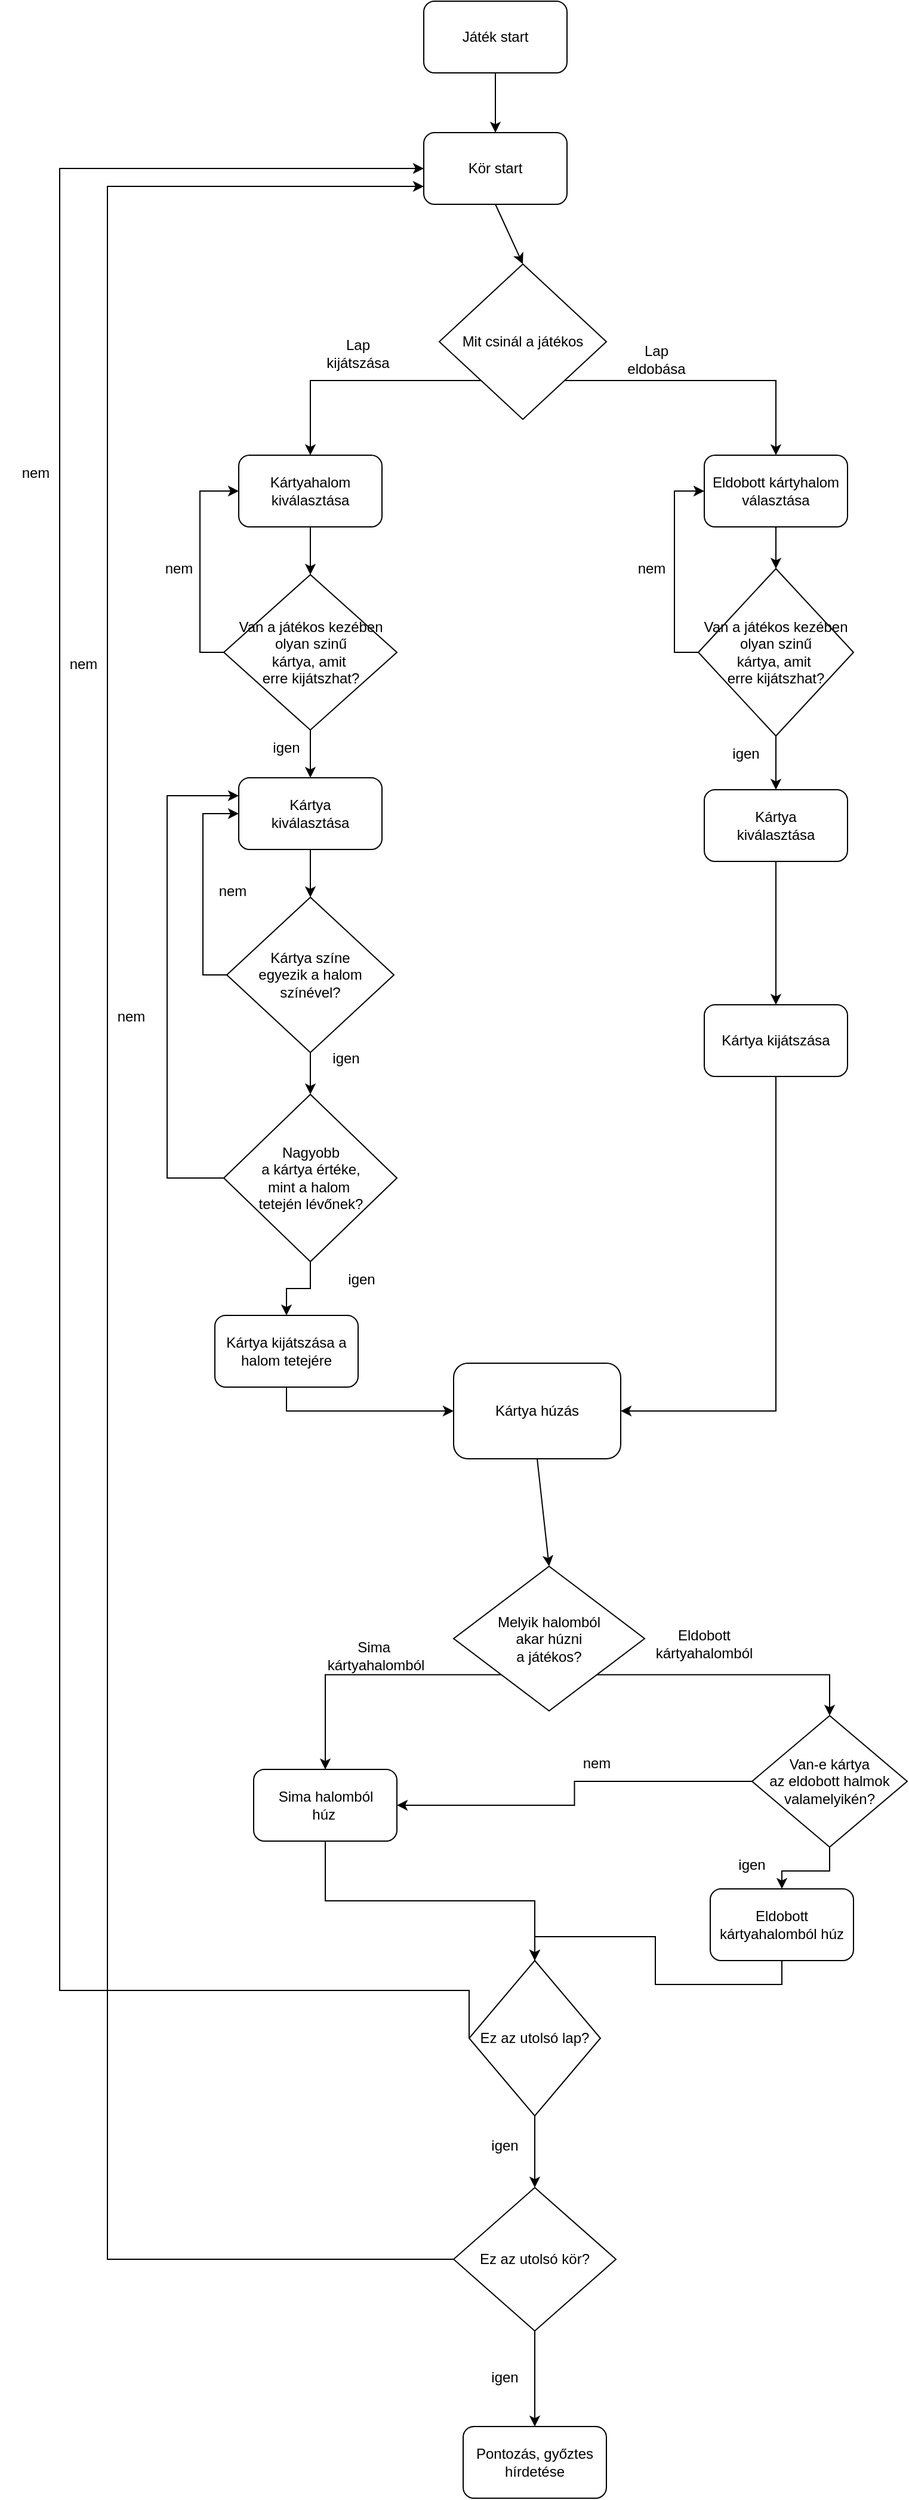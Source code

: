 <mxfile version="21.1.4" type="device">
  <diagram id="C5RBs43oDa-KdzZeNtuy" name="Page-1">
    <mxGraphModel dx="1579" dy="1805" grid="1" gridSize="10" guides="1" tooltips="1" connect="1" arrows="1" fold="1" page="1" pageScale="1" pageWidth="827" pageHeight="1169" math="0" shadow="0">
      <root>
        <mxCell id="WIyWlLk6GJQsqaUBKTNV-0" />
        <mxCell id="WIyWlLk6GJQsqaUBKTNV-1" parent="WIyWlLk6GJQsqaUBKTNV-0" />
        <mxCell id="wCmrvpZdPtYsX0VBmPtT-11" value="Kártya húzás" style="rounded=1;whiteSpace=wrap;html=1;" parent="WIyWlLk6GJQsqaUBKTNV-1" vertex="1">
          <mxGeometry x="-447" y="-29" width="140" height="80" as="geometry" />
        </mxCell>
        <mxCell id="wCmrvpZdPtYsX0VBmPtT-13" value="" style="endArrow=classic;html=1;rounded=0;exitX=0.5;exitY=1;exitDx=0;exitDy=0;entryX=0.5;entryY=0;entryDx=0;entryDy=0;" parent="WIyWlLk6GJQsqaUBKTNV-1" source="wCmrvpZdPtYsX0VBmPtT-11" target="t8kTzal1kFNwdLvY00Kr-11" edge="1">
          <mxGeometry width="50" height="50" relative="1" as="geometry">
            <mxPoint x="-442" y="231" as="sourcePoint" />
            <mxPoint x="-367" y="161" as="targetPoint" />
          </mxGeometry>
        </mxCell>
        <mxCell id="t8kTzal1kFNwdLvY00Kr-0" style="edgeStyle=orthogonalEdgeStyle;rounded=0;orthogonalLoop=1;jettySize=auto;html=1;exitX=0;exitY=0.5;exitDx=0;exitDy=0;entryX=0;entryY=0.5;entryDx=0;entryDy=0;" parent="WIyWlLk6GJQsqaUBKTNV-1" source="wCmrvpZdPtYsX0VBmPtT-14" target="AXc0qoAZ02Av4ra-Uovu-1" edge="1">
          <mxGeometry relative="1" as="geometry">
            <Array as="points">
              <mxPoint x="-777" y="496" />
              <mxPoint x="-777" y="-1029" />
            </Array>
          </mxGeometry>
        </mxCell>
        <mxCell id="wCmrvpZdPtYsX0VBmPtT-14" value="Ez az utolsó lap?" style="rhombus;whiteSpace=wrap;html=1;" parent="WIyWlLk6GJQsqaUBKTNV-1" vertex="1">
          <mxGeometry x="-434" y="471" width="110" height="130" as="geometry" />
        </mxCell>
        <mxCell id="wCmrvpZdPtYsX0VBmPtT-17" value="nem" style="text;html=1;strokeColor=none;fillColor=none;align=center;verticalAlign=middle;whiteSpace=wrap;rounded=0;" parent="WIyWlLk6GJQsqaUBKTNV-1" vertex="1">
          <mxGeometry x="-787" y="-629" width="60" height="30" as="geometry" />
        </mxCell>
        <mxCell id="wCmrvpZdPtYsX0VBmPtT-18" value="" style="endArrow=classic;html=1;rounded=0;exitX=0.5;exitY=1;exitDx=0;exitDy=0;entryX=0.5;entryY=0;entryDx=0;entryDy=0;" parent="WIyWlLk6GJQsqaUBKTNV-1" source="wCmrvpZdPtYsX0VBmPtT-14" target="wCmrvpZdPtYsX0VBmPtT-21" edge="1">
          <mxGeometry width="50" height="50" relative="1" as="geometry">
            <mxPoint x="-280" y="681" as="sourcePoint" />
            <mxPoint x="-364" y="671" as="targetPoint" />
          </mxGeometry>
        </mxCell>
        <mxCell id="wCmrvpZdPtYsX0VBmPtT-19" value="igen" style="text;html=1;strokeColor=none;fillColor=none;align=center;verticalAlign=middle;whiteSpace=wrap;rounded=0;" parent="WIyWlLk6GJQsqaUBKTNV-1" vertex="1">
          <mxGeometry x="-434" y="805" width="60" height="30" as="geometry" />
        </mxCell>
        <mxCell id="t8kTzal1kFNwdLvY00Kr-1" style="edgeStyle=orthogonalEdgeStyle;rounded=0;orthogonalLoop=1;jettySize=auto;html=1;exitX=0;exitY=0.5;exitDx=0;exitDy=0;entryX=0;entryY=0.75;entryDx=0;entryDy=0;" parent="WIyWlLk6GJQsqaUBKTNV-1" source="wCmrvpZdPtYsX0VBmPtT-21" target="AXc0qoAZ02Av4ra-Uovu-1" edge="1">
          <mxGeometry relative="1" as="geometry">
            <Array as="points">
              <mxPoint x="-737" y="721" />
              <mxPoint x="-737" y="-1014" />
            </Array>
          </mxGeometry>
        </mxCell>
        <mxCell id="wCmrvpZdPtYsX0VBmPtT-21" value="Ez az utolsó kör?" style="rhombus;whiteSpace=wrap;html=1;" parent="WIyWlLk6GJQsqaUBKTNV-1" vertex="1">
          <mxGeometry x="-447" y="661" width="136" height="120" as="geometry" />
        </mxCell>
        <mxCell id="wCmrvpZdPtYsX0VBmPtT-22" value="" style="endArrow=classic;html=1;rounded=0;exitX=0.5;exitY=1;exitDx=0;exitDy=0;entryX=0.5;entryY=0;entryDx=0;entryDy=0;" parent="WIyWlLk6GJQsqaUBKTNV-1" source="wCmrvpZdPtYsX0VBmPtT-21" target="wCmrvpZdPtYsX0VBmPtT-25" edge="1">
          <mxGeometry width="50" height="50" relative="1" as="geometry">
            <mxPoint x="-330.0" y="761" as="sourcePoint" />
            <mxPoint x="-274" y="841" as="targetPoint" />
          </mxGeometry>
        </mxCell>
        <mxCell id="wCmrvpZdPtYsX0VBmPtT-25" value="Pontozás, győztes hírdetése" style="rounded=1;whiteSpace=wrap;html=1;" parent="WIyWlLk6GJQsqaUBKTNV-1" vertex="1">
          <mxGeometry x="-439" y="861" width="120" height="60" as="geometry" />
        </mxCell>
        <mxCell id="wCmrvpZdPtYsX0VBmPtT-26" value="nem" style="text;html=1;strokeColor=none;fillColor=none;align=center;verticalAlign=middle;whiteSpace=wrap;rounded=0;" parent="WIyWlLk6GJQsqaUBKTNV-1" vertex="1">
          <mxGeometry x="-827" y="-789" width="60" height="30" as="geometry" />
        </mxCell>
        <mxCell id="wCmrvpZdPtYsX0VBmPtT-27" value="igen" style="text;html=1;strokeColor=none;fillColor=none;align=center;verticalAlign=middle;whiteSpace=wrap;rounded=0;" parent="WIyWlLk6GJQsqaUBKTNV-1" vertex="1">
          <mxGeometry x="-434" y="611" width="60" height="30" as="geometry" />
        </mxCell>
        <mxCell id="AXc0qoAZ02Av4ra-Uovu-0" value="Játék start" style="rounded=1;whiteSpace=wrap;html=1;" parent="WIyWlLk6GJQsqaUBKTNV-1" vertex="1">
          <mxGeometry x="-472" y="-1169" width="120" height="60" as="geometry" />
        </mxCell>
        <mxCell id="AXc0qoAZ02Av4ra-Uovu-1" value="Kör start" style="rounded=1;whiteSpace=wrap;html=1;" parent="WIyWlLk6GJQsqaUBKTNV-1" vertex="1">
          <mxGeometry x="-472" y="-1059" width="120" height="60" as="geometry" />
        </mxCell>
        <mxCell id="AXc0qoAZ02Av4ra-Uovu-2" value="" style="endArrow=classic;html=1;rounded=0;exitX=0.5;exitY=1;exitDx=0;exitDy=0;entryX=0.5;entryY=0;entryDx=0;entryDy=0;" parent="WIyWlLk6GJQsqaUBKTNV-1" source="AXc0qoAZ02Av4ra-Uovu-0" target="AXc0qoAZ02Av4ra-Uovu-1" edge="1">
          <mxGeometry width="50" height="50" relative="1" as="geometry">
            <mxPoint x="-687" y="-999" as="sourcePoint" />
            <mxPoint x="-637" y="-1049" as="targetPoint" />
          </mxGeometry>
        </mxCell>
        <mxCell id="0rNtC7BRoxpjn66-tLo1-22" style="edgeStyle=orthogonalEdgeStyle;rounded=0;orthogonalLoop=1;jettySize=auto;html=1;exitX=0;exitY=1;exitDx=0;exitDy=0;entryX=0.5;entryY=0;entryDx=0;entryDy=0;" parent="WIyWlLk6GJQsqaUBKTNV-1" source="AXc0qoAZ02Av4ra-Uovu-3" target="0rNtC7BRoxpjn66-tLo1-0" edge="1">
          <mxGeometry relative="1" as="geometry" />
        </mxCell>
        <mxCell id="0rNtC7BRoxpjn66-tLo1-23" style="edgeStyle=orthogonalEdgeStyle;rounded=0;orthogonalLoop=1;jettySize=auto;html=1;exitX=1;exitY=1;exitDx=0;exitDy=0;entryX=0.5;entryY=0;entryDx=0;entryDy=0;" parent="WIyWlLk6GJQsqaUBKTNV-1" source="AXc0qoAZ02Av4ra-Uovu-3" target="0rNtC7BRoxpjn66-tLo1-21" edge="1">
          <mxGeometry relative="1" as="geometry" />
        </mxCell>
        <mxCell id="AXc0qoAZ02Av4ra-Uovu-3" value="Mit csinál a játékos" style="rhombus;whiteSpace=wrap;html=1;" parent="WIyWlLk6GJQsqaUBKTNV-1" vertex="1">
          <mxGeometry x="-459" y="-949" width="140" height="130" as="geometry" />
        </mxCell>
        <mxCell id="AXc0qoAZ02Av4ra-Uovu-4" value="" style="endArrow=classic;html=1;rounded=0;exitX=0.5;exitY=1;exitDx=0;exitDy=0;entryX=0.5;entryY=0;entryDx=0;entryDy=0;" parent="WIyWlLk6GJQsqaUBKTNV-1" source="AXc0qoAZ02Av4ra-Uovu-1" target="AXc0qoAZ02Av4ra-Uovu-3" edge="1">
          <mxGeometry width="50" height="50" relative="1" as="geometry">
            <mxPoint x="-737" y="-999" as="sourcePoint" />
            <mxPoint x="-687" y="-1049" as="targetPoint" />
          </mxGeometry>
        </mxCell>
        <mxCell id="AXc0qoAZ02Av4ra-Uovu-5" value="Lap&lt;br&gt;kijátszása" style="text;html=1;strokeColor=none;fillColor=none;align=center;verticalAlign=middle;whiteSpace=wrap;rounded=0;" parent="WIyWlLk6GJQsqaUBKTNV-1" vertex="1">
          <mxGeometry x="-557" y="-889" width="60" height="30" as="geometry" />
        </mxCell>
        <mxCell id="AXc0qoAZ02Av4ra-Uovu-6" value="Lap&lt;br&gt;eldobása" style="text;html=1;strokeColor=none;fillColor=none;align=center;verticalAlign=middle;whiteSpace=wrap;rounded=0;" parent="WIyWlLk6GJQsqaUBKTNV-1" vertex="1">
          <mxGeometry x="-307" y="-879" width="60" height="20" as="geometry" />
        </mxCell>
        <mxCell id="0rNtC7BRoxpjn66-tLo1-0" value="Kártyahalom kiválasztása" style="rounded=1;whiteSpace=wrap;html=1;" parent="WIyWlLk6GJQsqaUBKTNV-1" vertex="1">
          <mxGeometry x="-627" y="-789" width="120" height="60" as="geometry" />
        </mxCell>
        <mxCell id="0rNtC7BRoxpjn66-tLo1-1" value="" style="endArrow=classic;html=1;rounded=0;exitX=0.5;exitY=1;exitDx=0;exitDy=0;" parent="WIyWlLk6GJQsqaUBKTNV-1" source="0rNtC7BRoxpjn66-tLo1-0" target="0rNtC7BRoxpjn66-tLo1-2" edge="1">
          <mxGeometry width="50" height="50" relative="1" as="geometry">
            <mxPoint x="-397" y="-429" as="sourcePoint" />
            <mxPoint x="-567" y="-689" as="targetPoint" />
          </mxGeometry>
        </mxCell>
        <mxCell id="0rNtC7BRoxpjn66-tLo1-24" style="edgeStyle=orthogonalEdgeStyle;rounded=0;orthogonalLoop=1;jettySize=auto;html=1;exitX=0;exitY=0.5;exitDx=0;exitDy=0;entryX=0;entryY=0.5;entryDx=0;entryDy=0;" parent="WIyWlLk6GJQsqaUBKTNV-1" source="0rNtC7BRoxpjn66-tLo1-2" target="0rNtC7BRoxpjn66-tLo1-0" edge="1">
          <mxGeometry relative="1" as="geometry" />
        </mxCell>
        <mxCell id="0rNtC7BRoxpjn66-tLo1-2" value="Van a játékos kezében&lt;br&gt;olyan szinű&lt;br&gt;kártya, amit&amp;nbsp;&lt;br&gt;erre kijátszhat?" style="rhombus;whiteSpace=wrap;html=1;" parent="WIyWlLk6GJQsqaUBKTNV-1" vertex="1">
          <mxGeometry x="-639.5" y="-689" width="145" height="130" as="geometry" />
        </mxCell>
        <mxCell id="0rNtC7BRoxpjn66-tLo1-3" value="" style="endArrow=classic;html=1;rounded=0;exitX=0.5;exitY=1;exitDx=0;exitDy=0;" parent="WIyWlLk6GJQsqaUBKTNV-1" source="0rNtC7BRoxpjn66-tLo1-2" edge="1">
          <mxGeometry width="50" height="50" relative="1" as="geometry">
            <mxPoint x="-397" y="-429" as="sourcePoint" />
            <mxPoint x="-567" y="-519" as="targetPoint" />
          </mxGeometry>
        </mxCell>
        <mxCell id="0rNtC7BRoxpjn66-tLo1-4" value="igen" style="text;html=1;strokeColor=none;fillColor=none;align=center;verticalAlign=middle;whiteSpace=wrap;rounded=0;" parent="WIyWlLk6GJQsqaUBKTNV-1" vertex="1">
          <mxGeometry x="-617" y="-559" width="60" height="30" as="geometry" />
        </mxCell>
        <mxCell id="0rNtC7BRoxpjn66-tLo1-6" value="nem" style="text;html=1;strokeColor=none;fillColor=none;align=center;verticalAlign=middle;whiteSpace=wrap;rounded=0;" parent="WIyWlLk6GJQsqaUBKTNV-1" vertex="1">
          <mxGeometry x="-707" y="-709" width="60" height="30" as="geometry" />
        </mxCell>
        <mxCell id="0rNtC7BRoxpjn66-tLo1-7" value="Kártya&lt;br&gt;kiválasztása" style="rounded=1;whiteSpace=wrap;html=1;" parent="WIyWlLk6GJQsqaUBKTNV-1" vertex="1">
          <mxGeometry x="-627" y="-519" width="120" height="60" as="geometry" />
        </mxCell>
        <mxCell id="0rNtC7BRoxpjn66-tLo1-8" value="" style="endArrow=classic;html=1;rounded=0;exitX=0.5;exitY=1;exitDx=0;exitDy=0;" parent="WIyWlLk6GJQsqaUBKTNV-1" source="0rNtC7BRoxpjn66-tLo1-7" target="0rNtC7BRoxpjn66-tLo1-9" edge="1">
          <mxGeometry width="50" height="50" relative="1" as="geometry">
            <mxPoint x="-457" y="-439" as="sourcePoint" />
            <mxPoint x="-567" y="-429" as="targetPoint" />
          </mxGeometry>
        </mxCell>
        <mxCell id="0rNtC7BRoxpjn66-tLo1-25" style="edgeStyle=orthogonalEdgeStyle;rounded=0;orthogonalLoop=1;jettySize=auto;html=1;exitX=0;exitY=0.5;exitDx=0;exitDy=0;entryX=0;entryY=0.5;entryDx=0;entryDy=0;" parent="WIyWlLk6GJQsqaUBKTNV-1" source="0rNtC7BRoxpjn66-tLo1-9" target="0rNtC7BRoxpjn66-tLo1-7" edge="1">
          <mxGeometry relative="1" as="geometry" />
        </mxCell>
        <mxCell id="0rNtC7BRoxpjn66-tLo1-9" value="Kártya színe&lt;br&gt;egyezik a halom&lt;br&gt;színével?" style="rhombus;whiteSpace=wrap;html=1;" parent="WIyWlLk6GJQsqaUBKTNV-1" vertex="1">
          <mxGeometry x="-637" y="-419" width="140" height="130" as="geometry" />
        </mxCell>
        <mxCell id="0rNtC7BRoxpjn66-tLo1-11" value="nem" style="text;html=1;strokeColor=none;fillColor=none;align=center;verticalAlign=middle;whiteSpace=wrap;rounded=0;" parent="WIyWlLk6GJQsqaUBKTNV-1" vertex="1">
          <mxGeometry x="-662" y="-439" width="60" height="30" as="geometry" />
        </mxCell>
        <mxCell id="0rNtC7BRoxpjn66-tLo1-12" value="" style="endArrow=classic;html=1;rounded=0;exitX=0.5;exitY=1;exitDx=0;exitDy=0;entryX=0.5;entryY=0;entryDx=0;entryDy=0;" parent="WIyWlLk6GJQsqaUBKTNV-1" source="0rNtC7BRoxpjn66-tLo1-9" target="0rNtC7BRoxpjn66-tLo1-13" edge="1">
          <mxGeometry width="50" height="50" relative="1" as="geometry">
            <mxPoint x="-397" y="-359" as="sourcePoint" />
            <mxPoint x="-567" y="-259" as="targetPoint" />
          </mxGeometry>
        </mxCell>
        <mxCell id="0rNtC7BRoxpjn66-tLo1-18" style="edgeStyle=orthogonalEdgeStyle;rounded=0;orthogonalLoop=1;jettySize=auto;html=1;exitX=0.5;exitY=1;exitDx=0;exitDy=0;entryX=0.5;entryY=0;entryDx=0;entryDy=0;" parent="WIyWlLk6GJQsqaUBKTNV-1" source="0rNtC7BRoxpjn66-tLo1-13" target="0rNtC7BRoxpjn66-tLo1-17" edge="1">
          <mxGeometry relative="1" as="geometry" />
        </mxCell>
        <mxCell id="0rNtC7BRoxpjn66-tLo1-26" style="edgeStyle=orthogonalEdgeStyle;rounded=0;orthogonalLoop=1;jettySize=auto;html=1;exitX=0;exitY=0.5;exitDx=0;exitDy=0;entryX=0;entryY=0.25;entryDx=0;entryDy=0;" parent="WIyWlLk6GJQsqaUBKTNV-1" source="0rNtC7BRoxpjn66-tLo1-13" target="0rNtC7BRoxpjn66-tLo1-7" edge="1">
          <mxGeometry relative="1" as="geometry">
            <Array as="points">
              <mxPoint x="-687" y="-184" />
              <mxPoint x="-687" y="-504" />
            </Array>
          </mxGeometry>
        </mxCell>
        <mxCell id="0rNtC7BRoxpjn66-tLo1-13" value="Nagyobb&lt;br&gt;a kártya értéke,&lt;br&gt;mint a halom&amp;nbsp;&lt;br&gt;tetején lévőnek?" style="rhombus;whiteSpace=wrap;html=1;" parent="WIyWlLk6GJQsqaUBKTNV-1" vertex="1">
          <mxGeometry x="-639.5" y="-254" width="145" height="140" as="geometry" />
        </mxCell>
        <mxCell id="0rNtC7BRoxpjn66-tLo1-14" value="igen" style="text;html=1;strokeColor=none;fillColor=none;align=center;verticalAlign=middle;whiteSpace=wrap;rounded=0;" parent="WIyWlLk6GJQsqaUBKTNV-1" vertex="1">
          <mxGeometry x="-567" y="-299" width="60" height="30" as="geometry" />
        </mxCell>
        <mxCell id="0rNtC7BRoxpjn66-tLo1-16" value="nem" style="text;html=1;strokeColor=none;fillColor=none;align=center;verticalAlign=middle;whiteSpace=wrap;rounded=0;" parent="WIyWlLk6GJQsqaUBKTNV-1" vertex="1">
          <mxGeometry x="-747" y="-334" width="60" height="30" as="geometry" />
        </mxCell>
        <mxCell id="0rNtC7BRoxpjn66-tLo1-20" style="edgeStyle=orthogonalEdgeStyle;rounded=0;orthogonalLoop=1;jettySize=auto;html=1;exitX=0.5;exitY=1;exitDx=0;exitDy=0;entryX=0;entryY=0.5;entryDx=0;entryDy=0;" parent="WIyWlLk6GJQsqaUBKTNV-1" source="0rNtC7BRoxpjn66-tLo1-17" target="wCmrvpZdPtYsX0VBmPtT-11" edge="1">
          <mxGeometry relative="1" as="geometry" />
        </mxCell>
        <mxCell id="0rNtC7BRoxpjn66-tLo1-17" value="Kártya kijátszása a&lt;br&gt;halom tetejére" style="rounded=1;whiteSpace=wrap;html=1;" parent="WIyWlLk6GJQsqaUBKTNV-1" vertex="1">
          <mxGeometry x="-647" y="-69" width="120" height="60" as="geometry" />
        </mxCell>
        <mxCell id="0rNtC7BRoxpjn66-tLo1-19" value="igen" style="text;html=1;strokeColor=none;fillColor=none;align=center;verticalAlign=middle;whiteSpace=wrap;rounded=0;" parent="WIyWlLk6GJQsqaUBKTNV-1" vertex="1">
          <mxGeometry x="-554.5" y="-114" width="60" height="30" as="geometry" />
        </mxCell>
        <mxCell id="0" style="edgeStyle=none;html=1;exitX=0.5;exitY=1;exitDx=0;exitDy=0;entryX=0.5;entryY=0;entryDx=0;entryDy=0;" parent="WIyWlLk6GJQsqaUBKTNV-1" source="0rNtC7BRoxpjn66-tLo1-21" target="t8kTzal1kFNwdLvY00Kr-2" edge="1">
          <mxGeometry relative="1" as="geometry" />
        </mxCell>
        <mxCell id="0rNtC7BRoxpjn66-tLo1-21" value="Eldobott kártyhalom választása" style="rounded=1;whiteSpace=wrap;html=1;" parent="WIyWlLk6GJQsqaUBKTNV-1" vertex="1">
          <mxGeometry x="-237" y="-789" width="120" height="60" as="geometry" />
        </mxCell>
        <mxCell id="t8kTzal1kFNwdLvY00Kr-3" style="edgeStyle=orthogonalEdgeStyle;rounded=0;orthogonalLoop=1;jettySize=auto;html=1;exitX=0;exitY=0.5;exitDx=0;exitDy=0;entryX=0;entryY=0.5;entryDx=0;entryDy=0;" parent="WIyWlLk6GJQsqaUBKTNV-1" source="t8kTzal1kFNwdLvY00Kr-2" target="0rNtC7BRoxpjn66-tLo1-21" edge="1">
          <mxGeometry relative="1" as="geometry" />
        </mxCell>
        <mxCell id="t8kTzal1kFNwdLvY00Kr-6" style="edgeStyle=orthogonalEdgeStyle;rounded=0;orthogonalLoop=1;jettySize=auto;html=1;exitX=0.5;exitY=1;exitDx=0;exitDy=0;" parent="WIyWlLk6GJQsqaUBKTNV-1" source="t8kTzal1kFNwdLvY00Kr-2" target="t8kTzal1kFNwdLvY00Kr-5" edge="1">
          <mxGeometry relative="1" as="geometry" />
        </mxCell>
        <mxCell id="t8kTzal1kFNwdLvY00Kr-2" value="Van a játékos kezében&lt;br style=&quot;border-color: var(--border-color);&quot;&gt;olyan szinű&lt;br style=&quot;border-color: var(--border-color);&quot;&gt;kártya, amit&amp;nbsp;&lt;br style=&quot;border-color: var(--border-color);&quot;&gt;erre kijátszhat?" style="rhombus;whiteSpace=wrap;html=1;" parent="WIyWlLk6GJQsqaUBKTNV-1" vertex="1">
          <mxGeometry x="-242" y="-694" width="130" height="140" as="geometry" />
        </mxCell>
        <mxCell id="t8kTzal1kFNwdLvY00Kr-4" value="nem" style="text;html=1;strokeColor=none;fillColor=none;align=center;verticalAlign=middle;whiteSpace=wrap;rounded=0;" parent="WIyWlLk6GJQsqaUBKTNV-1" vertex="1">
          <mxGeometry x="-311" y="-709" width="60" height="30" as="geometry" />
        </mxCell>
        <mxCell id="t8kTzal1kFNwdLvY00Kr-9" style="edgeStyle=orthogonalEdgeStyle;rounded=0;orthogonalLoop=1;jettySize=auto;html=1;exitX=0.5;exitY=1;exitDx=0;exitDy=0;" parent="WIyWlLk6GJQsqaUBKTNV-1" source="t8kTzal1kFNwdLvY00Kr-5" target="t8kTzal1kFNwdLvY00Kr-8" edge="1">
          <mxGeometry relative="1" as="geometry" />
        </mxCell>
        <mxCell id="t8kTzal1kFNwdLvY00Kr-5" value="Kártya&lt;br&gt;kiválasztása" style="rounded=1;whiteSpace=wrap;html=1;" parent="WIyWlLk6GJQsqaUBKTNV-1" vertex="1">
          <mxGeometry x="-237" y="-509" width="120" height="60" as="geometry" />
        </mxCell>
        <mxCell id="t8kTzal1kFNwdLvY00Kr-7" value="igen" style="text;html=1;strokeColor=none;fillColor=none;align=center;verticalAlign=middle;whiteSpace=wrap;rounded=0;" parent="WIyWlLk6GJQsqaUBKTNV-1" vertex="1">
          <mxGeometry x="-232" y="-554" width="60" height="30" as="geometry" />
        </mxCell>
        <mxCell id="t8kTzal1kFNwdLvY00Kr-10" style="edgeStyle=orthogonalEdgeStyle;rounded=0;orthogonalLoop=1;jettySize=auto;html=1;exitX=0.5;exitY=1;exitDx=0;exitDy=0;entryX=1;entryY=0.5;entryDx=0;entryDy=0;" parent="WIyWlLk6GJQsqaUBKTNV-1" source="t8kTzal1kFNwdLvY00Kr-8" target="wCmrvpZdPtYsX0VBmPtT-11" edge="1">
          <mxGeometry relative="1" as="geometry" />
        </mxCell>
        <mxCell id="t8kTzal1kFNwdLvY00Kr-8" value="Kártya kijátszása" style="rounded=1;whiteSpace=wrap;html=1;" parent="WIyWlLk6GJQsqaUBKTNV-1" vertex="1">
          <mxGeometry x="-237" y="-329" width="120" height="60" as="geometry" />
        </mxCell>
        <mxCell id="t8kTzal1kFNwdLvY00Kr-16" style="edgeStyle=orthogonalEdgeStyle;rounded=0;orthogonalLoop=1;jettySize=auto;html=1;exitX=1;exitY=1;exitDx=0;exitDy=0;entryX=0.5;entryY=0;entryDx=0;entryDy=0;" parent="WIyWlLk6GJQsqaUBKTNV-1" source="t8kTzal1kFNwdLvY00Kr-11" target="CxG2zOSnCcix-37r67rg-0" edge="1">
          <mxGeometry relative="1" as="geometry">
            <mxPoint x="-237" y="281" as="targetPoint" />
          </mxGeometry>
        </mxCell>
        <mxCell id="t8kTzal1kFNwdLvY00Kr-17" style="edgeStyle=orthogonalEdgeStyle;rounded=0;orthogonalLoop=1;jettySize=auto;html=1;exitX=0;exitY=1;exitDx=0;exitDy=0;entryX=0.5;entryY=0;entryDx=0;entryDy=0;" parent="WIyWlLk6GJQsqaUBKTNV-1" source="t8kTzal1kFNwdLvY00Kr-11" target="t8kTzal1kFNwdLvY00Kr-14" edge="1">
          <mxGeometry relative="1" as="geometry" />
        </mxCell>
        <mxCell id="t8kTzal1kFNwdLvY00Kr-11" value="Melyik halomból&lt;br&gt;akar húzni&lt;br&gt;a játékos?" style="rhombus;whiteSpace=wrap;html=1;" parent="WIyWlLk6GJQsqaUBKTNV-1" vertex="1">
          <mxGeometry x="-447" y="141" width="160" height="121" as="geometry" />
        </mxCell>
        <mxCell id="t8kTzal1kFNwdLvY00Kr-20" style="edgeStyle=orthogonalEdgeStyle;rounded=0;orthogonalLoop=1;jettySize=auto;html=1;exitX=0.5;exitY=1;exitDx=0;exitDy=0;entryX=0.5;entryY=0;entryDx=0;entryDy=0;" parent="WIyWlLk6GJQsqaUBKTNV-1" source="t8kTzal1kFNwdLvY00Kr-14" target="wCmrvpZdPtYsX0VBmPtT-14" edge="1">
          <mxGeometry relative="1" as="geometry" />
        </mxCell>
        <mxCell id="t8kTzal1kFNwdLvY00Kr-14" value="Sima halomból &lt;br&gt;húz&amp;nbsp;" style="rounded=1;whiteSpace=wrap;html=1;" parent="WIyWlLk6GJQsqaUBKTNV-1" vertex="1">
          <mxGeometry x="-614.5" y="311" width="120" height="60" as="geometry" />
        </mxCell>
        <mxCell id="t8kTzal1kFNwdLvY00Kr-21" style="edgeStyle=orthogonalEdgeStyle;rounded=0;orthogonalLoop=1;jettySize=auto;html=1;exitX=0.5;exitY=1;exitDx=0;exitDy=0;entryX=0.5;entryY=0;entryDx=0;entryDy=0;" parent="WIyWlLk6GJQsqaUBKTNV-1" source="t8kTzal1kFNwdLvY00Kr-15" target="wCmrvpZdPtYsX0VBmPtT-14" edge="1">
          <mxGeometry relative="1" as="geometry" />
        </mxCell>
        <mxCell id="t8kTzal1kFNwdLvY00Kr-15" value="Eldobott kártyahalomból húz" style="rounded=1;whiteSpace=wrap;html=1;" parent="WIyWlLk6GJQsqaUBKTNV-1" vertex="1">
          <mxGeometry x="-232" y="411" width="120" height="60" as="geometry" />
        </mxCell>
        <mxCell id="t8kTzal1kFNwdLvY00Kr-18" value="Eldobott&lt;br&gt;kártyahalomból" style="text;html=1;strokeColor=none;fillColor=none;align=center;verticalAlign=middle;whiteSpace=wrap;rounded=0;" parent="WIyWlLk6GJQsqaUBKTNV-1" vertex="1">
          <mxGeometry x="-267" y="191" width="60" height="30" as="geometry" />
        </mxCell>
        <mxCell id="t8kTzal1kFNwdLvY00Kr-19" value="Sima&amp;nbsp;&lt;br&gt;kártyahalomból" style="text;html=1;strokeColor=none;fillColor=none;align=center;verticalAlign=middle;whiteSpace=wrap;rounded=0;" parent="WIyWlLk6GJQsqaUBKTNV-1" vertex="1">
          <mxGeometry x="-542" y="201" width="60" height="30" as="geometry" />
        </mxCell>
        <mxCell id="CxG2zOSnCcix-37r67rg-1" style="edgeStyle=orthogonalEdgeStyle;rounded=0;orthogonalLoop=1;jettySize=auto;html=1;exitX=0.5;exitY=1;exitDx=0;exitDy=0;entryX=0.5;entryY=0;entryDx=0;entryDy=0;" parent="WIyWlLk6GJQsqaUBKTNV-1" source="CxG2zOSnCcix-37r67rg-0" target="t8kTzal1kFNwdLvY00Kr-15" edge="1">
          <mxGeometry relative="1" as="geometry" />
        </mxCell>
        <mxCell id="CxG2zOSnCcix-37r67rg-3" style="edgeStyle=orthogonalEdgeStyle;rounded=0;orthogonalLoop=1;jettySize=auto;html=1;exitX=0;exitY=0.5;exitDx=0;exitDy=0;entryX=1;entryY=0.5;entryDx=0;entryDy=0;" parent="WIyWlLk6GJQsqaUBKTNV-1" source="CxG2zOSnCcix-37r67rg-0" target="t8kTzal1kFNwdLvY00Kr-14" edge="1">
          <mxGeometry relative="1" as="geometry" />
        </mxCell>
        <mxCell id="CxG2zOSnCcix-37r67rg-0" value="Van-e kártya&lt;br&gt;az eldobott halmok&lt;br&gt;valamelyikén?" style="rhombus;whiteSpace=wrap;html=1;" parent="WIyWlLk6GJQsqaUBKTNV-1" vertex="1">
          <mxGeometry x="-197" y="266" width="130" height="110" as="geometry" />
        </mxCell>
        <mxCell id="CxG2zOSnCcix-37r67rg-2" value="igen" style="text;html=1;strokeColor=none;fillColor=none;align=center;verticalAlign=middle;whiteSpace=wrap;rounded=0;" parent="WIyWlLk6GJQsqaUBKTNV-1" vertex="1">
          <mxGeometry x="-227" y="376" width="60" height="30" as="geometry" />
        </mxCell>
        <mxCell id="CxG2zOSnCcix-37r67rg-4" value="nem" style="text;html=1;strokeColor=none;fillColor=none;align=center;verticalAlign=middle;whiteSpace=wrap;rounded=0;" parent="WIyWlLk6GJQsqaUBKTNV-1" vertex="1">
          <mxGeometry x="-357" y="291" width="60" height="30" as="geometry" />
        </mxCell>
      </root>
    </mxGraphModel>
  </diagram>
</mxfile>
